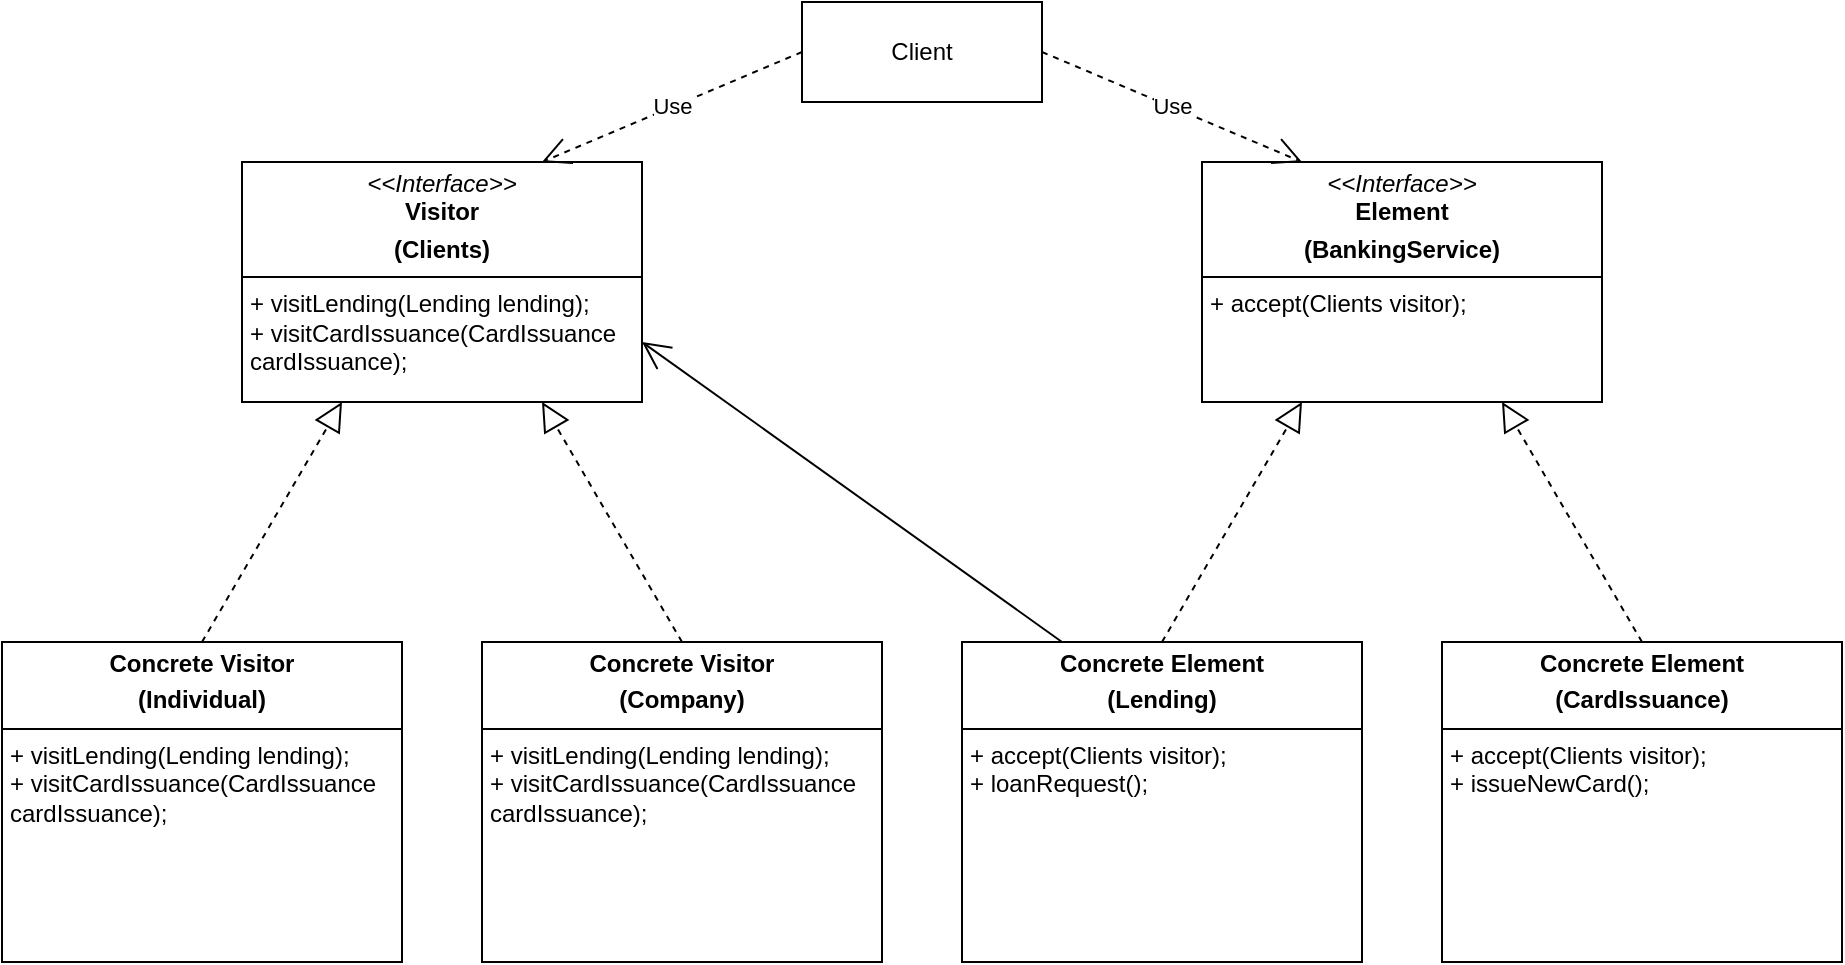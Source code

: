 <mxfile version="28.2.5">
  <diagram id="lTfT_y86dAhhJbTlk1lJ" name="Страница — 1">
    <mxGraphModel dx="1281" dy="562" grid="1" gridSize="10" guides="1" tooltips="1" connect="1" arrows="1" fold="1" page="1" pageScale="1" pageWidth="1169" pageHeight="827" math="0" shadow="0">
      <root>
        <mxCell id="0" />
        <mxCell id="1" parent="0" />
        <mxCell id="JWQE78RCMcBMpFvdjkQU-1" value="&lt;p style=&quot;margin:0px;margin-top:4px;text-align:center;&quot;&gt;&lt;i&gt;&amp;lt;&amp;lt;Interface&amp;gt;&amp;gt;&lt;/i&gt;&lt;br&gt;&lt;b&gt;Visitor&lt;/b&gt;&lt;/p&gt;&lt;p style=&quot;margin:0px;margin-top:4px;text-align:center;&quot;&gt;&lt;b&gt;(Clients)&lt;/b&gt;&lt;/p&gt;&lt;hr size=&quot;1&quot; style=&quot;border-style:solid;&quot;&gt;&lt;p style=&quot;margin:0px;margin-left:4px;&quot;&gt;+ visitLending(Lending lending);&lt;br&gt;+ visitCardIssuance(CardIssuance cardIssuance);&lt;/p&gt;" style="verticalAlign=top;align=left;overflow=fill;html=1;whiteSpace=wrap;" vertex="1" parent="1">
          <mxGeometry x="160" y="120" width="200" height="120" as="geometry" />
        </mxCell>
        <mxCell id="JWQE78RCMcBMpFvdjkQU-2" value="&lt;p style=&quot;margin:0px;margin-top:4px;text-align:center;&quot;&gt;&lt;i&gt;&amp;lt;&amp;lt;Interface&amp;gt;&amp;gt;&lt;/i&gt;&lt;br&gt;&lt;b&gt;Element&lt;/b&gt;&lt;/p&gt;&lt;p style=&quot;margin:0px;margin-top:4px;text-align:center;&quot;&gt;&lt;b&gt;(BankingService)&lt;/b&gt;&lt;/p&gt;&lt;hr size=&quot;1&quot; style=&quot;border-style:solid;&quot;&gt;&lt;p style=&quot;margin:0px;margin-left:4px;&quot;&gt;+ accept(Clients visitor);&lt;br&gt;&lt;/p&gt;" style="verticalAlign=top;align=left;overflow=fill;html=1;whiteSpace=wrap;" vertex="1" parent="1">
          <mxGeometry x="640" y="120" width="200" height="120" as="geometry" />
        </mxCell>
        <mxCell id="JWQE78RCMcBMpFvdjkQU-3" value="&lt;p style=&quot;margin:0px;margin-top:4px;text-align:center;&quot;&gt;&lt;b&gt;Concrete Visitor&lt;/b&gt;&lt;/p&gt;&lt;p style=&quot;margin:0px;margin-top:4px;text-align:center;&quot;&gt;&lt;b&gt;(Individual)&lt;/b&gt;&lt;/p&gt;&lt;hr size=&quot;1&quot; style=&quot;border-style:solid;&quot;&gt;&lt;p style=&quot;margin:0px;margin-left:4px;&quot;&gt;+ visitLending(Lending lending);&lt;br&gt;+ visitCardIssuance(CardIssuance cardIssuance);&lt;/p&gt;" style="verticalAlign=top;align=left;overflow=fill;html=1;whiteSpace=wrap;" vertex="1" parent="1">
          <mxGeometry x="40" y="360" width="200" height="160" as="geometry" />
        </mxCell>
        <mxCell id="JWQE78RCMcBMpFvdjkQU-4" value="&lt;p style=&quot;margin:0px;margin-top:4px;text-align:center;&quot;&gt;&lt;b&gt;Concrete Visitor&lt;/b&gt;&lt;/p&gt;&lt;p style=&quot;margin:0px;margin-top:4px;text-align:center;&quot;&gt;&lt;b&gt;(Company)&lt;/b&gt;&lt;/p&gt;&lt;hr size=&quot;1&quot; style=&quot;border-style:solid;&quot;&gt;&lt;p style=&quot;margin:0px;margin-left:4px;&quot;&gt;+ visitLending(Lending lending);&lt;br&gt;+ visitCardIssuance(CardIssuance cardIssuance);&lt;/p&gt;" style="verticalAlign=top;align=left;overflow=fill;html=1;whiteSpace=wrap;" vertex="1" parent="1">
          <mxGeometry x="280" y="360" width="200" height="160" as="geometry" />
        </mxCell>
        <mxCell id="JWQE78RCMcBMpFvdjkQU-5" value="&lt;p style=&quot;margin:0px;margin-top:4px;text-align:center;&quot;&gt;&lt;b&gt;Concrete Element&lt;/b&gt;&lt;/p&gt;&lt;p style=&quot;margin:0px;margin-top:4px;text-align:center;&quot;&gt;&lt;b&gt;(Lending)&lt;/b&gt;&lt;/p&gt;&lt;hr size=&quot;1&quot; style=&quot;border-style:solid;&quot;&gt;&lt;p style=&quot;margin:0px;margin-left:4px;&quot;&gt;+ accept(Clients visitor);&lt;/p&gt;&lt;p style=&quot;margin:0px;margin-left:4px;&quot;&gt;+ loanRequest();&lt;/p&gt;" style="verticalAlign=top;align=left;overflow=fill;html=1;whiteSpace=wrap;" vertex="1" parent="1">
          <mxGeometry x="520" y="360" width="200" height="160" as="geometry" />
        </mxCell>
        <mxCell id="JWQE78RCMcBMpFvdjkQU-6" value="&lt;p style=&quot;margin:0px;margin-top:4px;text-align:center;&quot;&gt;&lt;b&gt;Concrete Element&lt;/b&gt;&lt;/p&gt;&lt;p style=&quot;margin:0px;margin-top:4px;text-align:center;&quot;&gt;&lt;b&gt;(CardIssuance)&lt;/b&gt;&lt;/p&gt;&lt;hr size=&quot;1&quot; style=&quot;border-style:solid;&quot;&gt;&lt;p style=&quot;margin:0px;margin-left:4px;&quot;&gt;+ accept(Clients visitor);&lt;/p&gt;&lt;p style=&quot;margin:0px;margin-left:4px;&quot;&gt;+ issueNewCard();&lt;/p&gt;" style="verticalAlign=top;align=left;overflow=fill;html=1;whiteSpace=wrap;" vertex="1" parent="1">
          <mxGeometry x="760" y="360" width="200" height="160" as="geometry" />
        </mxCell>
        <mxCell id="JWQE78RCMcBMpFvdjkQU-7" value="" style="endArrow=block;dashed=1;endFill=0;endSize=12;html=1;rounded=0;exitX=0.5;exitY=0;exitDx=0;exitDy=0;entryX=0.25;entryY=1;entryDx=0;entryDy=0;" edge="1" parent="1" source="JWQE78RCMcBMpFvdjkQU-3" target="JWQE78RCMcBMpFvdjkQU-1">
          <mxGeometry width="160" relative="1" as="geometry">
            <mxPoint x="500" y="280" as="sourcePoint" />
            <mxPoint x="660" y="280" as="targetPoint" />
          </mxGeometry>
        </mxCell>
        <mxCell id="JWQE78RCMcBMpFvdjkQU-8" value="" style="endArrow=block;dashed=1;endFill=0;endSize=12;html=1;rounded=0;exitX=0.5;exitY=0;exitDx=0;exitDy=0;entryX=0.75;entryY=1;entryDx=0;entryDy=0;" edge="1" parent="1" source="JWQE78RCMcBMpFvdjkQU-4" target="JWQE78RCMcBMpFvdjkQU-1">
          <mxGeometry width="160" relative="1" as="geometry">
            <mxPoint x="500" y="280" as="sourcePoint" />
            <mxPoint x="660" y="280" as="targetPoint" />
          </mxGeometry>
        </mxCell>
        <mxCell id="JWQE78RCMcBMpFvdjkQU-9" value="" style="endArrow=block;dashed=1;endFill=0;endSize=12;html=1;rounded=0;exitX=0.5;exitY=0;exitDx=0;exitDy=0;entryX=0.25;entryY=1;entryDx=0;entryDy=0;" edge="1" parent="1" source="JWQE78RCMcBMpFvdjkQU-5" target="JWQE78RCMcBMpFvdjkQU-2">
          <mxGeometry width="160" relative="1" as="geometry">
            <mxPoint x="500" y="280" as="sourcePoint" />
            <mxPoint x="660" y="280" as="targetPoint" />
          </mxGeometry>
        </mxCell>
        <mxCell id="JWQE78RCMcBMpFvdjkQU-10" value="" style="endArrow=block;dashed=1;endFill=0;endSize=12;html=1;rounded=0;exitX=0.5;exitY=0;exitDx=0;exitDy=0;entryX=0.75;entryY=1;entryDx=0;entryDy=0;" edge="1" parent="1" source="JWQE78RCMcBMpFvdjkQU-6" target="JWQE78RCMcBMpFvdjkQU-2">
          <mxGeometry width="160" relative="1" as="geometry">
            <mxPoint x="500" y="280" as="sourcePoint" />
            <mxPoint x="660" y="280" as="targetPoint" />
          </mxGeometry>
        </mxCell>
        <mxCell id="JWQE78RCMcBMpFvdjkQU-11" value="Use" style="endArrow=open;endSize=12;dashed=1;html=1;rounded=0;exitX=0;exitY=0.5;exitDx=0;exitDy=0;entryX=0.75;entryY=0;entryDx=0;entryDy=0;" edge="1" parent="1" source="JWQE78RCMcBMpFvdjkQU-13" target="JWQE78RCMcBMpFvdjkQU-1">
          <mxGeometry width="160" relative="1" as="geometry">
            <mxPoint x="500" y="280" as="sourcePoint" />
            <mxPoint x="660" y="280" as="targetPoint" />
          </mxGeometry>
        </mxCell>
        <mxCell id="JWQE78RCMcBMpFvdjkQU-12" value="" style="endArrow=open;endFill=1;endSize=12;html=1;rounded=0;exitX=0.25;exitY=0;exitDx=0;exitDy=0;entryX=1;entryY=0.75;entryDx=0;entryDy=0;" edge="1" parent="1" source="JWQE78RCMcBMpFvdjkQU-5" target="JWQE78RCMcBMpFvdjkQU-1">
          <mxGeometry width="160" relative="1" as="geometry">
            <mxPoint x="500" y="280" as="sourcePoint" />
            <mxPoint x="660" y="280" as="targetPoint" />
            <Array as="points" />
          </mxGeometry>
        </mxCell>
        <mxCell id="JWQE78RCMcBMpFvdjkQU-13" value="Client" style="html=1;whiteSpace=wrap;" vertex="1" parent="1">
          <mxGeometry x="440" y="40" width="120" height="50" as="geometry" />
        </mxCell>
        <mxCell id="JWQE78RCMcBMpFvdjkQU-15" value="Use" style="endArrow=open;endSize=12;dashed=1;html=1;rounded=0;exitX=1;exitY=0.5;exitDx=0;exitDy=0;entryX=0.25;entryY=0;entryDx=0;entryDy=0;" edge="1" parent="1" source="JWQE78RCMcBMpFvdjkQU-13" target="JWQE78RCMcBMpFvdjkQU-2">
          <mxGeometry width="160" relative="1" as="geometry">
            <mxPoint x="500" y="280" as="sourcePoint" />
            <mxPoint x="660" y="280" as="targetPoint" />
          </mxGeometry>
        </mxCell>
      </root>
    </mxGraphModel>
  </diagram>
</mxfile>
